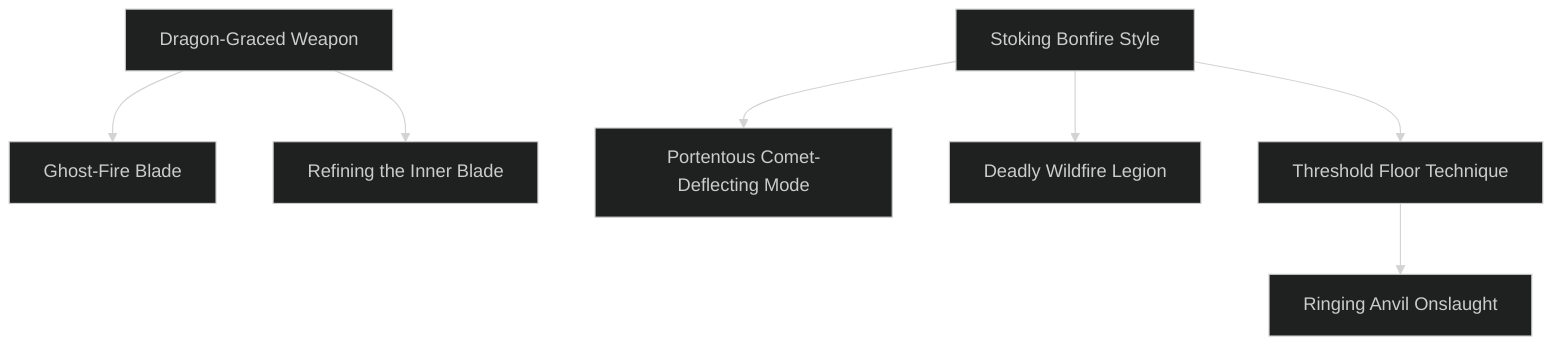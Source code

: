 ---
config:
  theme: dark
---
flowchart TD

    dragon_graced_weapon[Dragon-Graced Weapon]
    click dragon_graced_weapon callback "
        Dragon-Graced Weapon<br>
        <br>
        Cost: 1 mote<br>
        Duration: Instant<br>
        Type: Supplemental<br>
        Minimum Melee: 2<br>
        Minimum Essence: 2<br>
        Prerequisite Charms: None<br>
        <br>
        The character with Dragon-Graced Weapon can
        impart special properties to the melee weapon in hand by
        merely concentrating for a moment. The effect on the
        character's weapon is based on his elemental aspect, as
        described below. This effect is instantaneous; the Exalt
        must pay Essence for every attack, and he must do so before
        making his attack roll.<br>
        Air: Fierce winds surround the weapon, knocking
        your foe off his feet. A successful hit means the enemy takes
        normal damage and her player must succeed at a Dexterity
        + Athletics roll at difficulty 2 or have her character
        knocked prone.<br>
        Earth: A thunderous shaking of the earth accompanies
        the weapon's strike. The enemy loses two dice
        from all dice pools for physical actions until he's done
        with his next turn.<br>
        Fire: The target bursts into flames and, on his next
        action, must soak another 4L damage from fire. This
        damage is separate from the normal attack and without any
        extra successes added. The fire gutters out after one turn.<br>
        Water: The target is gripped in a drowning embrace.
        Next turn (or this turn, if he hasn't acted yet) subtract 3
        from his initiative total as struggles to clear water from his
        lungs and throat.<br>
        Wood: Thorns cover all the striking surfaces of the
        weapon, and it increases the damage of the attack by + 2L.
        "

    ghost_fire_blade[Ghost-Fire Blade]
    dragon_graced_weapon --> ghost_fire_blade
    click ghost_fire_blade callback "
        Ghost-Fire Blade<br>
        <br>
        Cost: 2 motes<br>
        Duration: Instant<br>
        Type: Supplemental<br>
        Minimum Melee: 3<br>
        Minimum Essence: 2<br>
        Prerequisite Charms: Dragon-Graced Weapon<br>
        <br>
        Ghosts and dematerialized spirits cannot be hit by
        ordinary weapons. Though many powerful weapons can
        strike those immaterial beings, warriors caught without
        that kind of armament are in great danger when facing
        spirit foes. This Charm allows a Dragon-Blooded warrior
        to call upon the Dragon of Fire to enchant his weapon,
        allowing it to strike immaterial creatures normally. The
        character must spend the Essence and activate the Charm
        before making her attack, and her player must still roll to
        hit the creature as if it were material. This Charm provides
        no additional bonus beyond allowing the character to hit
        dematerialized spirits.
        "

    refining_the_inner_blade[Refining the Inner Blade]
    dragon_graced_weapon --> refining_the_inner_blade
    click refining_the_inner_blade callback "
        Refining the Inner Blade<br>
        <br>
        Cost: 3 motes, 1 Willpower<br>
        Duration: One scene<br>
        Type: Simple<br>
        Minimum Melee: 4<br>
        Minimum Essence: 3<br>
        Prerequisite Charms: Dragon-Graced Weapon<br>
        <br>
        With a few seconds' concentration, the Exalted can
        conjure up a weapon created entirely from his favored
        element. This weapon has the same qualities as an ordinary
        weapon of its type; it also has the qualities of a weapon
        enchanted by the Dragon-Graced Weapon Charm (see
        above). As the weapon is created out of raw elemental
        matter and Essence, it does not last for long, but a combat-
        ant can be sure that it will remain intact until the end of
        his current battle. When the scene ends, the elemental
        weapon dissipates, evaporating into a sparkle of light and
        a whiff of the character's aspected element. The conjured
        weapon can be any sort of melee weapon.
        "

    stoking_bonfire_style[Stoking Bonfire Style]
    click stoking_bonfire_style callback "
        Stoking Bonfire Style<br>
        <br>
        Cost: 1 mote per two dice<br>
        Duration: Instant<br>
        Type: Supplemental<br>
        Minimum Melee: 2<br>
        Minimum Essence: 1<br>
        Prerequisite Charms: None<br>
        <br>
        The Exalt with this basic Charm learns how to lend the
        ferocity of fire to his weapon's blows. His hand becomes
        steadier, and his strike truer. Add two dice to the character's
        Melee dice pool for every mote spent; however, a Dragon-Blood
        cannot more than double his Melee Ability with this
        Charm. The player must declare that his character is using this
        Charm and spend the Essence before making the attack roll.
        "

    portentous_comet_deflecting_mode[Portentous Comet-Deflecting Mode]
    stoking_bonfire_style --> portentous_comet_deflecting_mode
    click portentous_comet_deflecting_mode callback "
        Portentous Comet-Deflecting Mode<br>
        <br>
        Cost: 3 motes, 1 Willpower<br>
        Duration: Instant<br>
        Type: Reflexive<br>
        Minimum Melee: 5<br>
        Minimum Essence: 3<br>
        Prerequisite Charms: Stoking Bonfire Style<br>
        <br>
        This particularly costly Charm is also particularly effective.
        Fiery sparks leap from the Exalted's weapon, interposing
        themselves between the Exalt and a potentially deadly
        blow. Spend the necessary Essence and roll Dexterity +
        Melee after an opponent's hand-to-hand attack. If even one
        success is achieve, regardless of how many successes the
        Dragon-Blood's opponent achieved, the attack is blocked
        completely. The Charm may be invoked after the opponent's
        player makes his attack roll. This Charm provides no
        protection against sorcery or attacks enhanced by Charms.
        "

    deadly_wildfire_legion[Deadly Wildfire Legion]
    stoking_bonfire_style --> deadly_wildfire_legion
    click deadly_wildfire_legion callback "
        Deadly Wildfire Legion<br>
        <br>
        Cost: 1 mote per 2 dice + mote per subject<br>
        Duration: One scene<br>
        Type: Simple<br>
        Minimum Melee: 4<br>
        Minimum Essence: 2<br>
        Prerequisite Charms: Stoking Bonfire Style<br>
        <br>
        With this Charm, you briefly empower a group of your
        allies to attack at greatly improved effectiveness. They are
        surrounded by a fiery halo when this empowerment occurs,
        and the tips of their weapons scorch the air as the blades
        cut through their opponents' defenses. You may ensorcel
        one ally per mote spent, to a maximum of your Essence
        Trait; you must spend additional Essence to improve their
        Melee Ability, by two dice per mote spent. You cannot add
        more dice to your allies' Abilities than you have in Melee,
        nor can you more than double their effective Melee.
        "

    threshold_floor_technique[Threshold Floor Technique]
    stoking_bonfire_style --> threshold_floor_technique
    click threshold_floor_technique callback "
        Threshold Floor Technique<br>
        <br>
        Cost: 2 motes + 1 more per targeted ally<br>
        Duration: One turn<br>
        Type: Simple<br>
        Minimum Melee: 5<br>
        Minimum Essence: 2<br>
        Prerequisite Charms: Stoking Bonfire Style<br>
        <br>
        There is a practical limit, imposed by geometry and space,
        on the number of people that can attack a single target at once.
        Although it is unlikely that a Dragon-Blood has ever participated
        in grain threshing, this technique was so named due to its
        similarity to that activity. Only five foes can possibly effectively
        attack a single target simultaneously, and that number is greatly
        reduced should a target find himself in a defensible position -
        his back against a wall, for instance, or standing between two
        trees. With Threshing Floor Technique, the only limit to the
        number of attackers that can assault a single foe in one turn is
        the amount of Essence the Dragon-Blooded spends. The Exalt
        designates a target and spends 2 motes of Essence to activate the
        Charn and l mote of Essence per attacker. Then, so long as an
        attacker is within her ordinary movement distance from the
        target (that is, [Dexterity + 12] &divide; 2 yards), she may make a melee
        attack at the designated target on her normal action; she dashes
        in, makes an attack normally and then pulls back to her
        previous position. Characters so empowered are not required to
        attack the target on their action, though, if they do not, the
        Essence spent to enable them to do so is still lost. Likewise, if the
        target is slain, Essence spent to empower characters who never
        got their shot is also still lost.
        "

    ringing_anvil_onslaught[Ringing Anvil Onslaught]
    threshold_floor_technique --> ringing_anvil_onslaught
    click ringing_anvil_onslaught callback "
        Ringing Anvil Onslaught<br>
        <br>
        Cost: 8 motes<br>
        Duration: Instant<br>
        Type: Extra Actions<br>
        Minimum Melee: 5<br>
        Minimum Essence: 3<br>
        Prerequisite Charms: Threshing Bloor Technique<br>
        <br>
        With this Charm, a Dragon-Blooded character can keep
        a foe entirely off-balance until he is slain, if his skill is sufficient
        to the task. The Exalt using Ringing Anvil Onslaught designates
        a single target, and his player rolls the character's Melee
        Ability (no Attribute is added) For each success, the Exalted
        gains an extra attack against the target this turn. The Dynast
        cannot gain more extra attacks than his Melee.
        "